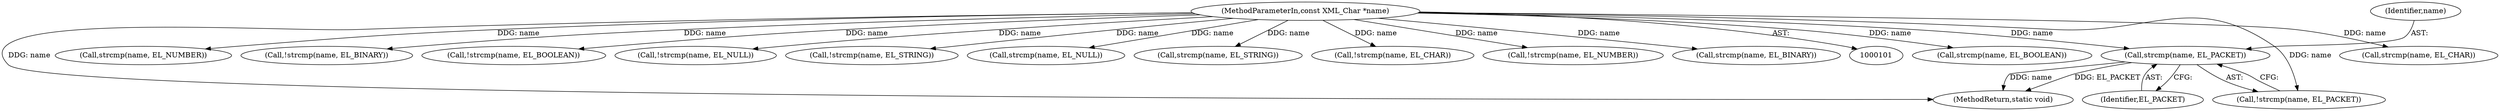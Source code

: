 digraph "0_php_2aae60461c2ff7b7fbcdd194c789ac841d0747d7@pointer" {
"1000115" [label="(Call,strcmp(name, EL_PACKET))"];
"1000103" [label="(MethodParameterIn,const XML_Char *name)"];
"1000342" [label="(Call,strcmp(name, EL_BOOLEAN))"];
"1000116" [label="(Identifier,name)"];
"1000237" [label="(Call,strcmp(name, EL_CHAR))"];
"1000301" [label="(Call,strcmp(name, EL_NUMBER))"];
"1000115" [label="(Call,strcmp(name, EL_PACKET))"];
"1000189" [label="(Call,!strcmp(name, EL_BINARY))"];
"1000459" [label="(MethodReturn,static void)"];
"1000341" [label="(Call,!strcmp(name, EL_BOOLEAN))"];
"1000446" [label="(Call,!strcmp(name, EL_NULL))"];
"1000142" [label="(Call,!strcmp(name, EL_STRING))"];
"1000447" [label="(Call,strcmp(name, EL_NULL))"];
"1000103" [label="(MethodParameterIn,const XML_Char *name)"];
"1000117" [label="(Identifier,EL_PACKET)"];
"1000143" [label="(Call,strcmp(name, EL_STRING))"];
"1000236" [label="(Call,!strcmp(name, EL_CHAR))"];
"1000300" [label="(Call,!strcmp(name, EL_NUMBER))"];
"1000190" [label="(Call,strcmp(name, EL_BINARY))"];
"1000114" [label="(Call,!strcmp(name, EL_PACKET))"];
"1000115" -> "1000114"  [label="AST: "];
"1000115" -> "1000117"  [label="CFG: "];
"1000116" -> "1000115"  [label="AST: "];
"1000117" -> "1000115"  [label="AST: "];
"1000114" -> "1000115"  [label="CFG: "];
"1000115" -> "1000459"  [label="DDG: EL_PACKET"];
"1000115" -> "1000459"  [label="DDG: name"];
"1000103" -> "1000115"  [label="DDG: name"];
"1000103" -> "1000101"  [label="AST: "];
"1000103" -> "1000459"  [label="DDG: name"];
"1000103" -> "1000114"  [label="DDG: name"];
"1000103" -> "1000142"  [label="DDG: name"];
"1000103" -> "1000143"  [label="DDG: name"];
"1000103" -> "1000189"  [label="DDG: name"];
"1000103" -> "1000190"  [label="DDG: name"];
"1000103" -> "1000236"  [label="DDG: name"];
"1000103" -> "1000237"  [label="DDG: name"];
"1000103" -> "1000300"  [label="DDG: name"];
"1000103" -> "1000301"  [label="DDG: name"];
"1000103" -> "1000341"  [label="DDG: name"];
"1000103" -> "1000342"  [label="DDG: name"];
"1000103" -> "1000446"  [label="DDG: name"];
"1000103" -> "1000447"  [label="DDG: name"];
}
